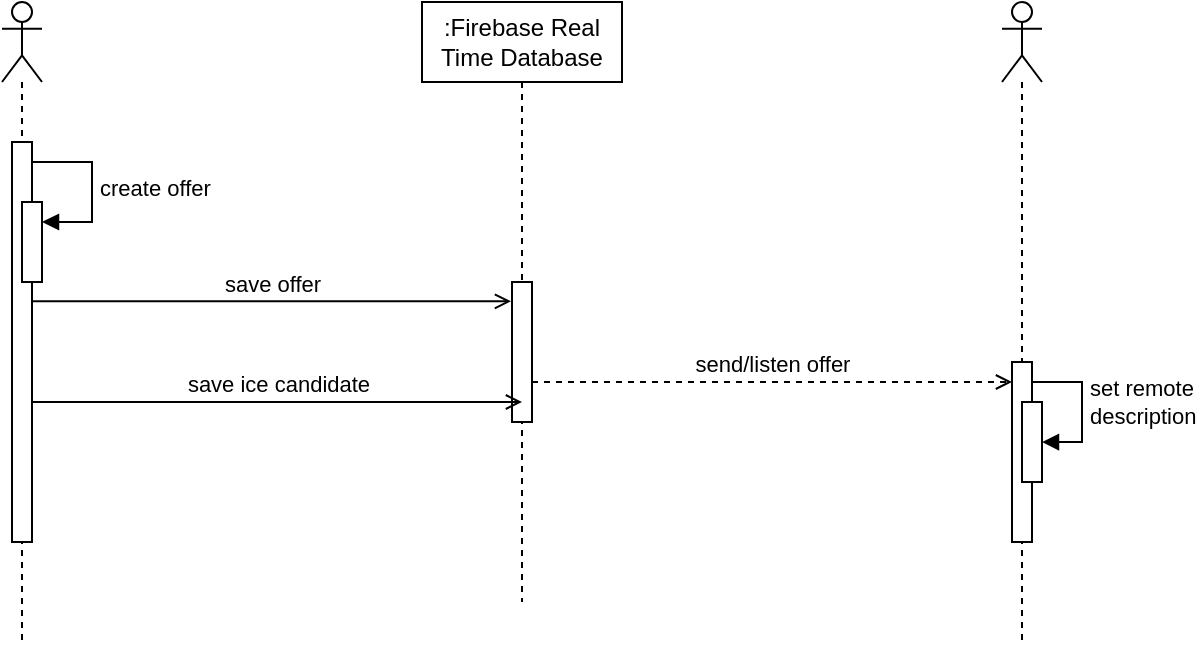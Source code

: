 <mxfile version="24.5.5" type="github">
  <diagram name="Page-1" id="E-yhpXWcaK5ALNNYyX5s">
    <mxGraphModel dx="478" dy="274" grid="1" gridSize="10" guides="1" tooltips="1" connect="1" arrows="1" fold="1" page="1" pageScale="1" pageWidth="827" pageHeight="1169" math="0" shadow="0">
      <root>
        <mxCell id="0" />
        <mxCell id="1" parent="0" />
        <mxCell id="VdHw6Po1gDKmSi9WaleY-2" value="" style="shape=umlLifeline;perimeter=lifelinePerimeter;whiteSpace=wrap;html=1;container=1;dropTarget=0;collapsible=0;recursiveResize=0;outlineConnect=0;portConstraint=eastwest;newEdgeStyle={&quot;curved&quot;:0,&quot;rounded&quot;:0};participant=umlActor;" vertex="1" parent="1">
          <mxGeometry x="130" y="120" width="20" height="320" as="geometry" />
        </mxCell>
        <mxCell id="VdHw6Po1gDKmSi9WaleY-5" value="" style="html=1;points=[[0,0,0,0,5],[0,1,0,0,-5],[1,0,0,0,5],[1,1,0,0,-5]];perimeter=orthogonalPerimeter;outlineConnect=0;targetShapes=umlLifeline;portConstraint=eastwest;newEdgeStyle={&quot;curved&quot;:0,&quot;rounded&quot;:0};" vertex="1" parent="VdHw6Po1gDKmSi9WaleY-2">
          <mxGeometry x="5" y="70" width="10" height="200" as="geometry" />
        </mxCell>
        <mxCell id="VdHw6Po1gDKmSi9WaleY-3" value="" style="shape=umlLifeline;perimeter=lifelinePerimeter;whiteSpace=wrap;html=1;container=1;dropTarget=0;collapsible=0;recursiveResize=0;outlineConnect=0;portConstraint=eastwest;newEdgeStyle={&quot;curved&quot;:0,&quot;rounded&quot;:0};participant=umlActor;" vertex="1" parent="1">
          <mxGeometry x="630" y="120" width="20" height="320" as="geometry" />
        </mxCell>
        <mxCell id="VdHw6Po1gDKmSi9WaleY-11" value="" style="html=1;points=[[0,0,0,0,5],[0,1,0,0,-5],[1,0,0,0,5],[1,1,0,0,-5]];perimeter=orthogonalPerimeter;outlineConnect=0;targetShapes=umlLifeline;portConstraint=eastwest;newEdgeStyle={&quot;curved&quot;:0,&quot;rounded&quot;:0};" vertex="1" parent="VdHw6Po1gDKmSi9WaleY-3">
          <mxGeometry x="5" y="180" width="10" height="90" as="geometry" />
        </mxCell>
        <mxCell id="VdHw6Po1gDKmSi9WaleY-13" value="" style="html=1;points=[[0,0,0,0,5],[0,1,0,0,-5],[1,0,0,0,5],[1,1,0,0,-5]];perimeter=orthogonalPerimeter;outlineConnect=0;targetShapes=umlLifeline;portConstraint=eastwest;newEdgeStyle={&quot;curved&quot;:0,&quot;rounded&quot;:0};" vertex="1" parent="VdHw6Po1gDKmSi9WaleY-3">
          <mxGeometry x="10" y="200" width="10" height="40" as="geometry" />
        </mxCell>
        <mxCell id="VdHw6Po1gDKmSi9WaleY-4" value=":Firebase Real Time Database" style="shape=umlLifeline;perimeter=lifelinePerimeter;whiteSpace=wrap;html=1;container=1;dropTarget=0;collapsible=0;recursiveResize=0;outlineConnect=0;portConstraint=eastwest;newEdgeStyle={&quot;curved&quot;:0,&quot;rounded&quot;:0};" vertex="1" parent="1">
          <mxGeometry x="340" y="120" width="100" height="300" as="geometry" />
        </mxCell>
        <mxCell id="VdHw6Po1gDKmSi9WaleY-6" value="" style="html=1;points=[[0,0,0,0,5],[0,1,0,0,-5],[1,0,0,0,5],[1,1,0,0,-5]];perimeter=orthogonalPerimeter;outlineConnect=0;targetShapes=umlLifeline;portConstraint=eastwest;newEdgeStyle={&quot;curved&quot;:0,&quot;rounded&quot;:0};" vertex="1" parent="VdHw6Po1gDKmSi9WaleY-4">
          <mxGeometry x="45" y="140" width="10" height="70" as="geometry" />
        </mxCell>
        <mxCell id="VdHw6Po1gDKmSi9WaleY-7" value="" style="html=1;points=[[0,0,0,0,5],[0,1,0,0,-5],[1,0,0,0,5],[1,1,0,0,-5]];perimeter=orthogonalPerimeter;outlineConnect=0;targetShapes=umlLifeline;portConstraint=eastwest;newEdgeStyle={&quot;curved&quot;:0,&quot;rounded&quot;:0};" vertex="1" parent="1">
          <mxGeometry x="140" y="220" width="10" height="40" as="geometry" />
        </mxCell>
        <mxCell id="VdHw6Po1gDKmSi9WaleY-8" value="create offer" style="html=1;align=left;spacingLeft=2;endArrow=block;rounded=0;edgeStyle=orthogonalEdgeStyle;curved=0;rounded=0;" edge="1" target="VdHw6Po1gDKmSi9WaleY-7" parent="1">
          <mxGeometry relative="1" as="geometry">
            <mxPoint x="145" y="200" as="sourcePoint" />
            <Array as="points">
              <mxPoint x="175" y="230" />
            </Array>
          </mxGeometry>
        </mxCell>
        <mxCell id="VdHw6Po1gDKmSi9WaleY-9" value="save offer" style="html=1;verticalAlign=bottom;endArrow=open;curved=0;rounded=0;endFill=0;" edge="1" parent="1" source="VdHw6Po1gDKmSi9WaleY-5">
          <mxGeometry width="80" relative="1" as="geometry">
            <mxPoint x="140" y="269.66" as="sourcePoint" />
            <mxPoint x="384.5" y="269.66" as="targetPoint" />
          </mxGeometry>
        </mxCell>
        <mxCell id="VdHw6Po1gDKmSi9WaleY-10" value="save ice candidate" style="html=1;verticalAlign=bottom;endArrow=open;curved=0;rounded=0;endFill=0;" edge="1" parent="1" source="VdHw6Po1gDKmSi9WaleY-5">
          <mxGeometry width="80" relative="1" as="geometry">
            <mxPoint x="150" y="320" as="sourcePoint" />
            <mxPoint x="390" y="320" as="targetPoint" />
          </mxGeometry>
        </mxCell>
        <mxCell id="VdHw6Po1gDKmSi9WaleY-12" value="send/listen offer" style="html=1;verticalAlign=bottom;endArrow=open;curved=0;rounded=0;dashed=1;endFill=0;" edge="1" parent="1">
          <mxGeometry width="80" relative="1" as="geometry">
            <mxPoint x="395" y="310" as="sourcePoint" />
            <mxPoint x="635" y="310" as="targetPoint" />
          </mxGeometry>
        </mxCell>
        <mxCell id="VdHw6Po1gDKmSi9WaleY-14" value="set remote&amp;nbsp;&lt;div&gt;description&lt;/div&gt;" style="html=1;align=left;spacingLeft=2;endArrow=block;rounded=0;edgeStyle=orthogonalEdgeStyle;curved=0;rounded=0;exitX=1;exitY=0;exitDx=0;exitDy=5;exitPerimeter=0;" edge="1" parent="1" source="VdHw6Po1gDKmSi9WaleY-11">
          <mxGeometry relative="1" as="geometry">
            <mxPoint x="640" y="310.01" as="sourcePoint" />
            <Array as="points">
              <mxPoint x="645" y="310" />
              <mxPoint x="670" y="310" />
              <mxPoint x="670" y="340" />
            </Array>
            <mxPoint x="650" y="340.01" as="targetPoint" />
          </mxGeometry>
        </mxCell>
      </root>
    </mxGraphModel>
  </diagram>
</mxfile>
